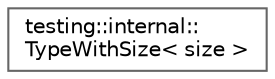 digraph "Gráfico de jerarquía de clases"
{
 // LATEX_PDF_SIZE
  bgcolor="transparent";
  edge [fontname=Helvetica,fontsize=10,labelfontname=Helvetica,labelfontsize=10];
  node [fontname=Helvetica,fontsize=10,shape=box,height=0.2,width=0.4];
  rankdir="LR";
  Node0 [id="Node000000",label="testing::internal::\lTypeWithSize\< size \>",height=0.2,width=0.4,color="grey40", fillcolor="white", style="filled",URL="$classtesting_1_1internal_1_1_type_with_size.html",tooltip=" "];
}

